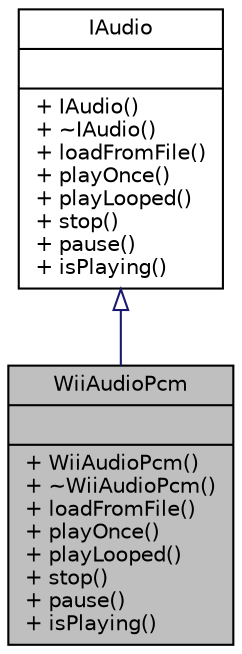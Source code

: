 digraph "WiiAudioPcm"
{
 // LATEX_PDF_SIZE
  edge [fontname="Helvetica",fontsize="10",labelfontname="Helvetica",labelfontsize="10"];
  node [fontname="Helvetica",fontsize="10",shape=record];
  Node1 [label="{WiiAudioPcm\n||+ WiiAudioPcm()\l+ ~WiiAudioPcm()\l+ loadFromFile()\l+ playOnce()\l+ playLooped()\l+ stop()\l+ pause()\l+ isPlaying()\l}",height=0.2,width=0.4,color="black", fillcolor="grey75", style="filled", fontcolor="black",tooltip="Defines code that will play mp3 music as a placeholder until midi is done /summary>"];
  Node2 -> Node1 [dir="back",color="midnightblue",fontsize="10",style="solid",arrowtail="onormal"];
  Node2 [label="{IAudio\n||+ IAudio()\l+ ~IAudio()\l+ loadFromFile()\l+ playOnce()\l+ playLooped()\l+ stop()\l+ pause()\l+ isPlaying()\l}",height=0.2,width=0.4,color="black", fillcolor="white", style="filled",URL="$class_i_audio.html",tooltip="// Defines the simple interface for all audio protocols (midi, mp3, pcm, controller) /summary>"];
}
